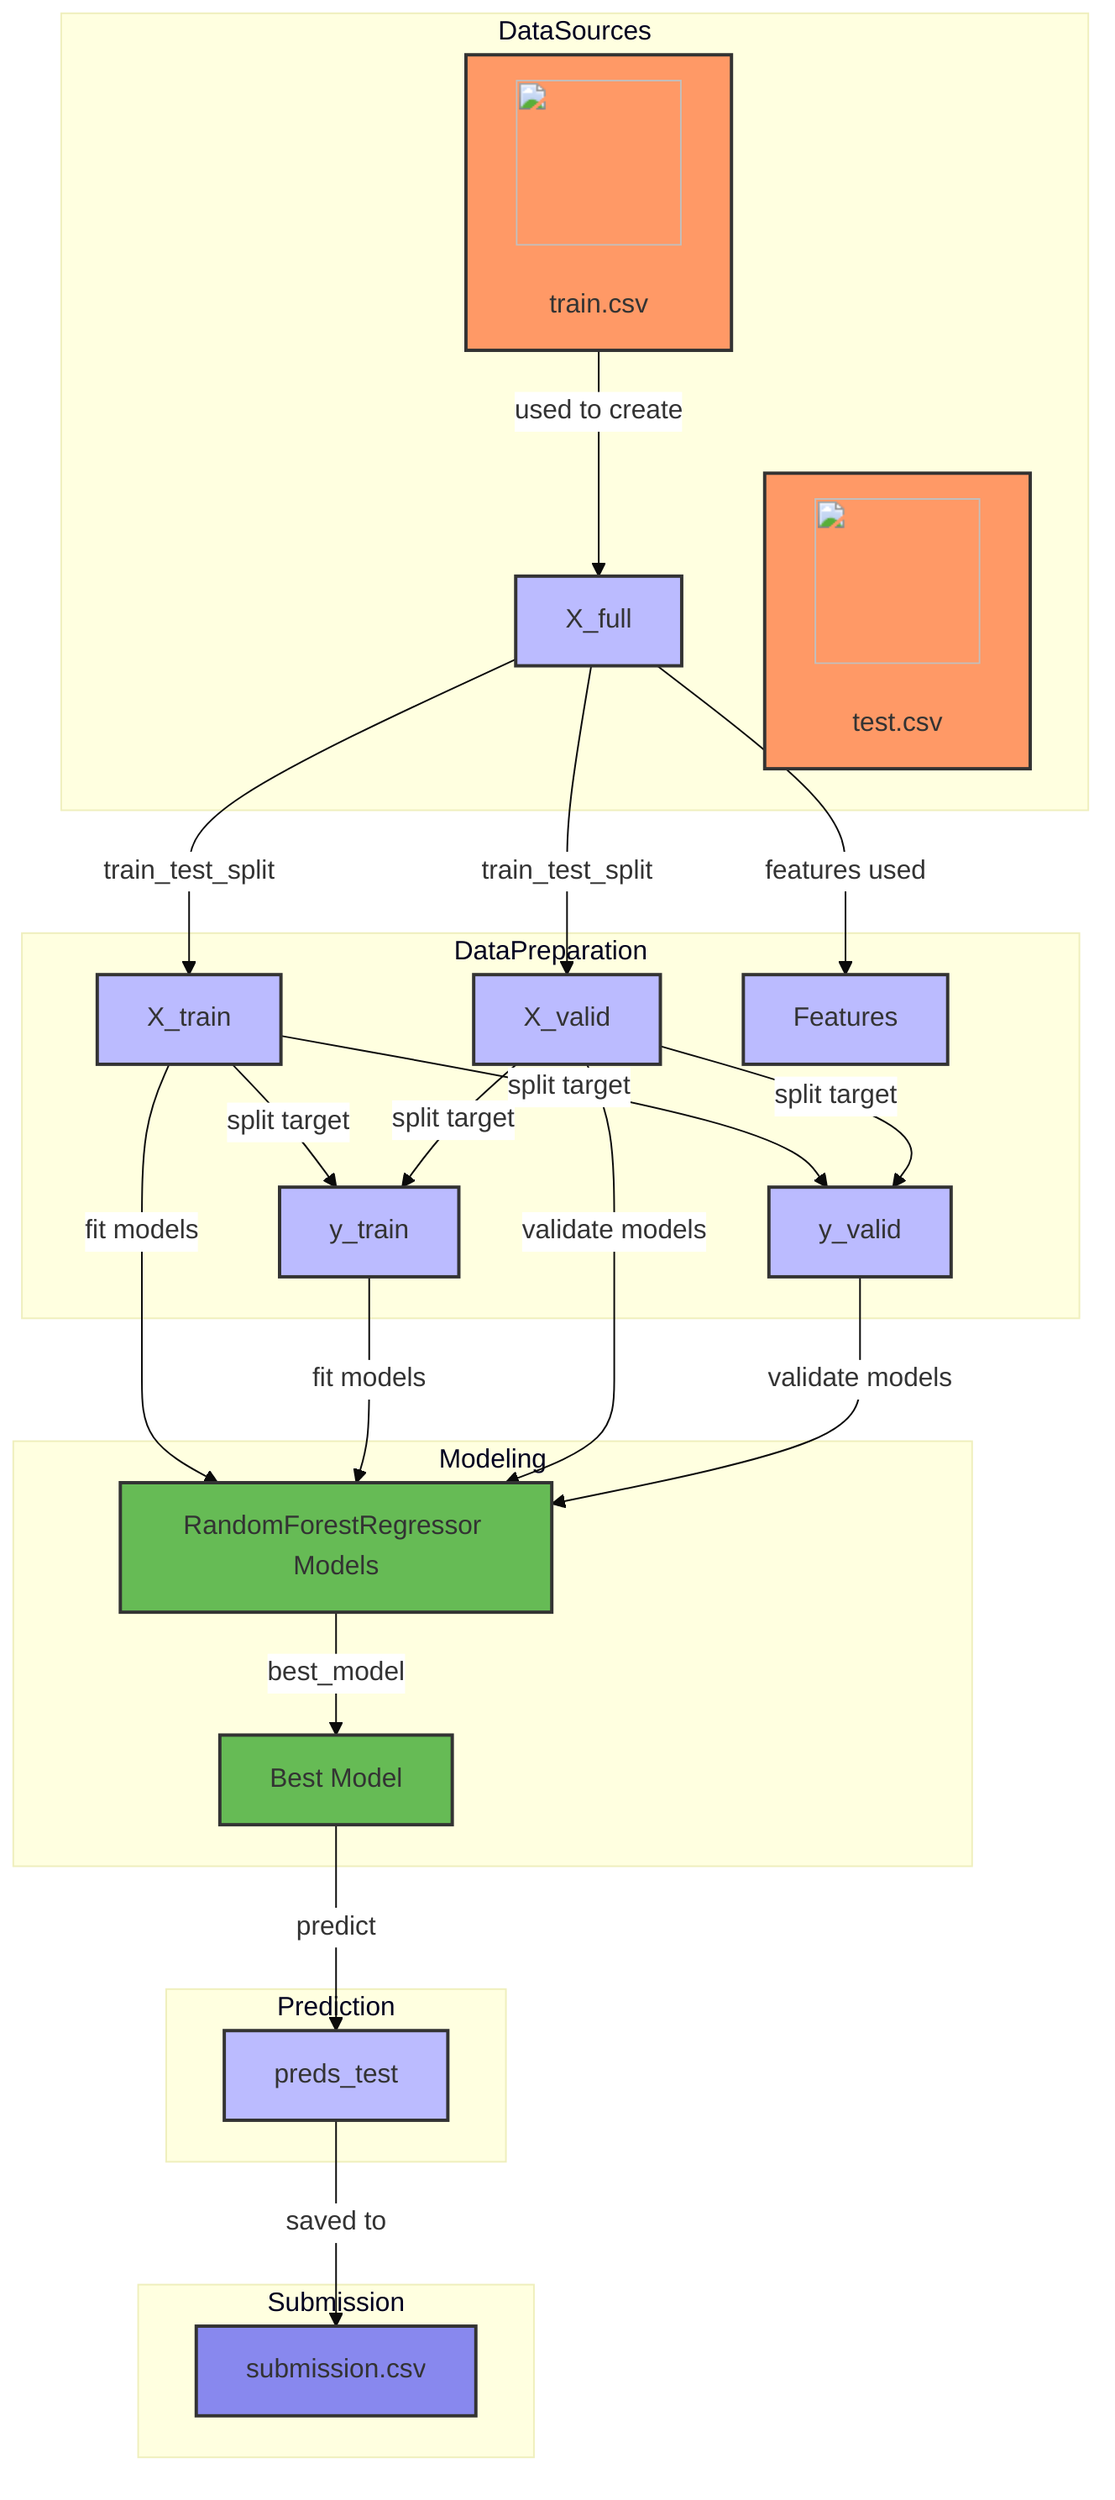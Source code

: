 %%{init: {'theme': 'base', 'themeVariables': { 'primaryColor': '#ffcc00', 'edgeLabelBackground':'#ffffff', 'tertiaryColor': '#ffffe0'}}}%%
flowchart TD
    subgraph DataSources
        A1["<img src='icons/file.svg' width=100 height=100/> <br/> train.csv"]:::source -->|used to create| A2["X_full"]:::variable
        A3["<img src='icons/file.svg' width=100 height=100/> <br/> test.csv"]:::source
    end

    subgraph DataPreparation
        A2 -->|train_test_split| B1["X_train"]:::variable
        A2 -->|train_test_split| B2["X_valid"]:::variable
        B1 & B2 -->|split target| B3["y_train"]:::variable
        B1 & B2 -->|split target| B4["y_valid"]:::variable
        A2 -->|features used| B5["Features"]:::variable
    end
    
    subgraph Modeling
        B["RandomForestRegressor Models"]:::model
        B1 & B3 -->|fit models| B
        B2 & B4 -->|validate models| B
        B -->|best_model| C["Best Model"]:::model
    end

    subgraph Prediction
        C -->|predict| D["preds_test"]:::variable
    end

    subgraph Submission
        D -->|saved to| E["submission.csv"]:::output
    end

    classDef source fill:#f96,stroke:#333,stroke-width:2px;
    classDef variable fill:#bbf,stroke:#333,stroke-width:2px;
    classDef model fill:#6b5,stroke:#333,stroke-width:2px;
    classDef output fill:#88e,stroke:#333,stroke-width:2px;